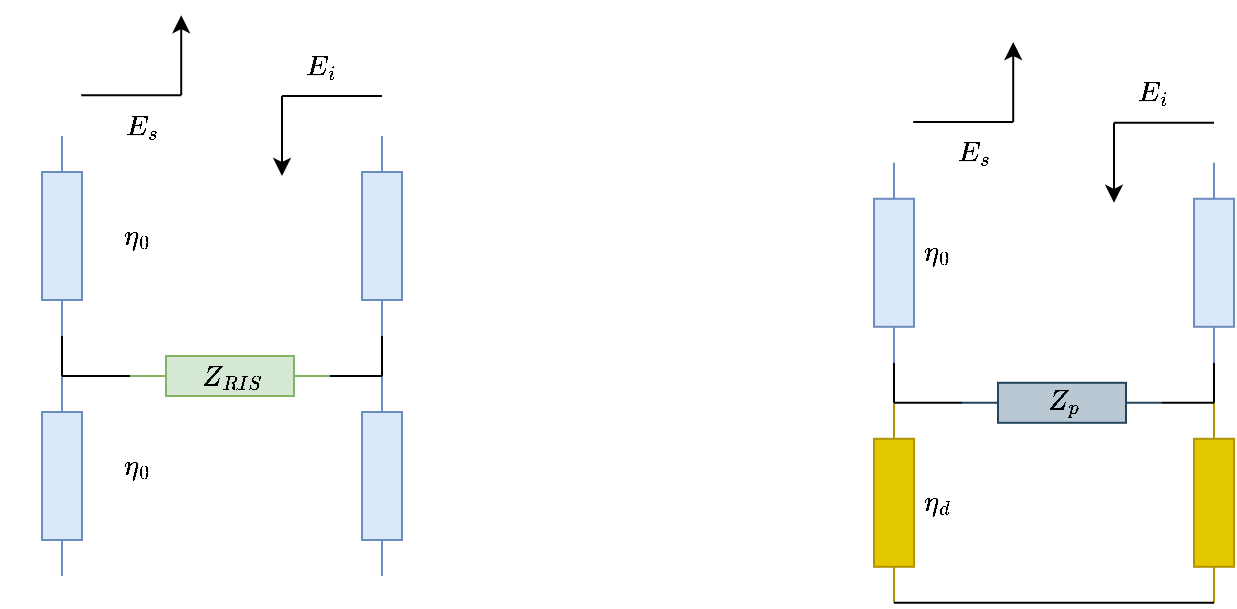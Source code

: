 <mxfile version="26.0.16">
  <diagram name="Página-1" id="1xIRyRh4iRE5aBQNl5tr">
    <mxGraphModel grid="0" page="1" gridSize="10" guides="1" tooltips="1" connect="1" arrows="1" fold="1" pageScale="1" pageWidth="827" pageHeight="1169" math="1" shadow="0">
      <root>
        <mxCell id="0" />
        <mxCell id="1" parent="0" />
        <mxCell id="ZQA3wwWxL-3Idx1iSvBM-1" value="&lt;span style=&quot;white-space: pre;&quot;&gt;&#x9;&lt;/span&gt;" style="pointerEvents=1;verticalLabelPosition=bottom;shadow=0;dashed=0;align=center;html=1;verticalAlign=top;shape=mxgraph.electrical.resistors.resistor_1;rotation=90;fillColor=#dae8fc;strokeColor=#6c8ebf;" vertex="1" parent="1">
          <mxGeometry x="-290" y="160" width="100" height="20" as="geometry" />
        </mxCell>
        <mxCell id="VY9G5zSrZEhaTL2IFppu-1" value="&lt;span style=&quot;white-space: pre;&quot;&gt;&#x9;&lt;/span&gt;" style="pointerEvents=1;verticalLabelPosition=bottom;shadow=0;dashed=0;align=center;html=1;verticalAlign=top;shape=mxgraph.electrical.resistors.resistor_1;rotation=90;fillColor=#dae8fc;strokeColor=#6c8ebf;" vertex="1" parent="1">
          <mxGeometry x="-130" y="160" width="100" height="20" as="geometry" />
        </mxCell>
        <mxCell id="VY9G5zSrZEhaTL2IFppu-2" value="&lt;span style=&quot;white-space: pre;&quot;&gt;&#x9;&lt;/span&gt;" style="pointerEvents=1;verticalLabelPosition=bottom;shadow=0;dashed=0;align=center;html=1;verticalAlign=top;shape=mxgraph.electrical.resistors.resistor_1;rotation=90;fillColor=#dae8fc;strokeColor=#6c8ebf;" vertex="1" parent="1">
          <mxGeometry x="-290" y="280" width="100" height="20" as="geometry" />
        </mxCell>
        <mxCell id="VY9G5zSrZEhaTL2IFppu-3" value="&lt;span style=&quot;white-space: pre;&quot;&gt;&#x9;&lt;/span&gt;" style="pointerEvents=1;verticalLabelPosition=bottom;shadow=0;dashed=0;align=center;html=1;verticalAlign=top;shape=mxgraph.electrical.resistors.resistor_1;rotation=90;fillColor=#dae8fc;strokeColor=#6c8ebf;" vertex="1" parent="1">
          <mxGeometry x="-130" y="280" width="100" height="20" as="geometry" />
        </mxCell>
        <mxCell id="VY9G5zSrZEhaTL2IFppu-5" value="&lt;span style=&quot;white-space: pre;&quot;&gt;&#x9;&lt;/span&gt;" style="pointerEvents=1;verticalLabelPosition=bottom;shadow=0;dashed=0;align=center;html=1;verticalAlign=top;shape=mxgraph.electrical.resistors.resistor_1;rotation=-180;fillColor=#d5e8d4;strokeColor=#82b366;" vertex="1" parent="1">
          <mxGeometry x="-206" y="230" width="100" height="20" as="geometry" />
        </mxCell>
        <mxCell id="VY9G5zSrZEhaTL2IFppu-6" value="" style="endArrow=none;html=1;rounded=0;entryX=1;entryY=0.5;entryDx=0;entryDy=0;entryPerimeter=0;exitX=0;exitY=0.5;exitDx=0;exitDy=0;exitPerimeter=0;" edge="1" parent="1" source="VY9G5zSrZEhaTL2IFppu-3" target="VY9G5zSrZEhaTL2IFppu-1">
          <mxGeometry width="50" height="50" relative="1" as="geometry">
            <mxPoint x="-180" y="320" as="sourcePoint" />
            <mxPoint x="-130" y="270" as="targetPoint" />
          </mxGeometry>
        </mxCell>
        <mxCell id="VY9G5zSrZEhaTL2IFppu-11" value="" style="endArrow=none;html=1;rounded=0;exitX=0;exitY=0.5;exitDx=0;exitDy=0;exitPerimeter=0;entryX=0;entryY=0.5;entryDx=0;entryDy=0;entryPerimeter=0;" edge="1" parent="1" source="VY9G5zSrZEhaTL2IFppu-5" target="VY9G5zSrZEhaTL2IFppu-3">
          <mxGeometry width="50" height="50" relative="1" as="geometry">
            <mxPoint x="-120" y="270" as="sourcePoint" />
            <mxPoint x="-70" y="220" as="targetPoint" />
          </mxGeometry>
        </mxCell>
        <mxCell id="VY9G5zSrZEhaTL2IFppu-12" value="" style="endArrow=none;html=1;rounded=0;entryX=0;entryY=0.5;entryDx=0;entryDy=0;entryPerimeter=0;exitX=1;exitY=0.5;exitDx=0;exitDy=0;exitPerimeter=0;" edge="1" parent="1" source="ZQA3wwWxL-3Idx1iSvBM-1" target="VY9G5zSrZEhaTL2IFppu-2">
          <mxGeometry width="50" height="50" relative="1" as="geometry">
            <mxPoint x="-300" y="260" as="sourcePoint" />
            <mxPoint x="-250" y="210" as="targetPoint" />
          </mxGeometry>
        </mxCell>
        <mxCell id="VY9G5zSrZEhaTL2IFppu-13" value="" style="endArrow=none;html=1;rounded=0;entryX=1;entryY=0.5;entryDx=0;entryDy=0;entryPerimeter=0;exitX=0;exitY=0.5;exitDx=0;exitDy=0;exitPerimeter=0;" edge="1" parent="1" source="VY9G5zSrZEhaTL2IFppu-2" target="VY9G5zSrZEhaTL2IFppu-5">
          <mxGeometry width="50" height="50" relative="1" as="geometry">
            <mxPoint x="-250" y="280" as="sourcePoint" />
            <mxPoint x="-200" y="230" as="targetPoint" />
          </mxGeometry>
        </mxCell>
        <mxCell id="nPWJXk-B_UrNQ5ypHHTN-2" value="" style="endArrow=classic;html=1;rounded=0;" edge="1" parent="1">
          <mxGeometry width="50" height="50" relative="1" as="geometry">
            <mxPoint x="-130" y="100" as="sourcePoint" />
            <mxPoint x="-130" y="140" as="targetPoint" />
          </mxGeometry>
        </mxCell>
        <mxCell id="nPWJXk-B_UrNQ5ypHHTN-3" value="" style="endArrow=none;html=1;rounded=0;" edge="1" parent="1">
          <mxGeometry width="50" height="50" relative="1" as="geometry">
            <mxPoint x="-130" y="100" as="sourcePoint" />
            <mxPoint x="-80" y="100" as="targetPoint" />
          </mxGeometry>
        </mxCell>
        <mxCell id="nPWJXk-B_UrNQ5ypHHTN-4" value="$$E_{i}$$" style="text;html=1;align=center;verticalAlign=middle;whiteSpace=wrap;rounded=0;flipV=1;" vertex="1" parent="1">
          <mxGeometry x="-140" y="70" width="60" height="30" as="geometry" />
        </mxCell>
        <mxCell id="nPWJXk-B_UrNQ5ypHHTN-5" value="$$Z_{RIS}$$" style="text;html=1;align=center;verticalAlign=middle;whiteSpace=wrap;rounded=0;" vertex="1" parent="1">
          <mxGeometry x="-183" y="225" width="56" height="30" as="geometry" />
        </mxCell>
        <mxCell id="nPWJXk-B_UrNQ5ypHHTN-7" value="" style="endArrow=classic;html=1;rounded=0;" edge="1" parent="1">
          <mxGeometry width="50" height="50" relative="1" as="geometry">
            <mxPoint x="-180.396" y="99.6" as="sourcePoint" />
            <mxPoint x="-180.396" y="59.6" as="targetPoint" />
          </mxGeometry>
        </mxCell>
        <mxCell id="nPWJXk-B_UrNQ5ypHHTN-8" value="" style="endArrow=none;html=1;rounded=0;" edge="1" parent="1">
          <mxGeometry width="50" height="50" relative="1" as="geometry">
            <mxPoint x="-180.4" y="99.6" as="sourcePoint" />
            <mxPoint x="-230.4" y="99.6" as="targetPoint" />
          </mxGeometry>
        </mxCell>
        <mxCell id="nPWJXk-B_UrNQ5ypHHTN-10" value="$$E_{s}$$" style="text;html=1;align=center;verticalAlign=middle;whiteSpace=wrap;rounded=0;flipV=1;" vertex="1" parent="1">
          <mxGeometry x="-230" y="100" width="60" height="30" as="geometry" />
        </mxCell>
        <mxCell id="nPWJXk-B_UrNQ5ypHHTN-13" value="&lt;span style=&quot;white-space: pre;&quot;&gt;&#x9;&lt;/span&gt;" style="pointerEvents=1;verticalLabelPosition=bottom;shadow=0;dashed=0;align=center;html=1;verticalAlign=top;shape=mxgraph.electrical.resistors.resistor_1;rotation=90;fillColor=#dae8fc;strokeColor=#6c8ebf;" vertex="1" parent="1">
          <mxGeometry x="126" y="173.4" width="100" height="20" as="geometry" />
        </mxCell>
        <mxCell id="nPWJXk-B_UrNQ5ypHHTN-14" value="&lt;span style=&quot;white-space: pre;&quot;&gt;&#x9;&lt;/span&gt;" style="pointerEvents=1;verticalLabelPosition=bottom;shadow=0;dashed=0;align=center;html=1;verticalAlign=top;shape=mxgraph.electrical.resistors.resistor_1;rotation=90;fillColor=#dae8fc;strokeColor=#6c8ebf;" vertex="1" parent="1">
          <mxGeometry x="286" y="173.4" width="100" height="20" as="geometry" />
        </mxCell>
        <mxCell id="nPWJXk-B_UrNQ5ypHHTN-15" value="&lt;span style=&quot;white-space: pre;&quot;&gt;&#x9;&lt;/span&gt;" style="pointerEvents=1;verticalLabelPosition=bottom;shadow=0;dashed=0;align=center;html=1;verticalAlign=top;shape=mxgraph.electrical.resistors.resistor_1;rotation=90;fillColor=#e3c800;strokeColor=#B09500;fontColor=#000000;" vertex="1" parent="1">
          <mxGeometry x="126" y="293.4" width="100" height="20" as="geometry" />
        </mxCell>
        <mxCell id="nPWJXk-B_UrNQ5ypHHTN-16" value="&lt;span style=&quot;white-space: pre;&quot;&gt;&#x9;&lt;/span&gt;" style="pointerEvents=1;verticalLabelPosition=bottom;shadow=0;dashed=0;align=center;html=1;verticalAlign=top;shape=mxgraph.electrical.resistors.resistor_1;rotation=90;fillColor=#e3c800;strokeColor=#B09500;fontColor=#000000;" vertex="1" parent="1">
          <mxGeometry x="286" y="293.4" width="100" height="20" as="geometry" />
        </mxCell>
        <mxCell id="nPWJXk-B_UrNQ5ypHHTN-17" value="&lt;span style=&quot;white-space: pre;&quot;&gt;&#x9;&lt;/span&gt;" style="pointerEvents=1;verticalLabelPosition=bottom;shadow=0;dashed=0;align=center;html=1;verticalAlign=top;shape=mxgraph.electrical.resistors.resistor_1;rotation=-180;fillColor=#bac8d3;strokeColor=#23445d;" vertex="1" parent="1">
          <mxGeometry x="210" y="243.4" width="100" height="20" as="geometry" />
        </mxCell>
        <mxCell id="nPWJXk-B_UrNQ5ypHHTN-18" value="" style="endArrow=none;html=1;rounded=0;entryX=1;entryY=0.5;entryDx=0;entryDy=0;entryPerimeter=0;exitX=0;exitY=0.5;exitDx=0;exitDy=0;exitPerimeter=0;" edge="1" parent="1" source="nPWJXk-B_UrNQ5ypHHTN-16" target="nPWJXk-B_UrNQ5ypHHTN-14">
          <mxGeometry width="50" height="50" relative="1" as="geometry">
            <mxPoint x="236" y="333.4" as="sourcePoint" />
            <mxPoint x="286" y="283.4" as="targetPoint" />
          </mxGeometry>
        </mxCell>
        <mxCell id="nPWJXk-B_UrNQ5ypHHTN-19" value="" style="endArrow=none;html=1;rounded=0;exitX=0;exitY=0.5;exitDx=0;exitDy=0;exitPerimeter=0;entryX=0;entryY=0.5;entryDx=0;entryDy=0;entryPerimeter=0;" edge="1" parent="1" source="nPWJXk-B_UrNQ5ypHHTN-17" target="nPWJXk-B_UrNQ5ypHHTN-16">
          <mxGeometry width="50" height="50" relative="1" as="geometry">
            <mxPoint x="296" y="283.4" as="sourcePoint" />
            <mxPoint x="346" y="233.4" as="targetPoint" />
          </mxGeometry>
        </mxCell>
        <mxCell id="nPWJXk-B_UrNQ5ypHHTN-20" value="" style="endArrow=none;html=1;rounded=0;entryX=0;entryY=0.5;entryDx=0;entryDy=0;entryPerimeter=0;exitX=1;exitY=0.5;exitDx=0;exitDy=0;exitPerimeter=0;" edge="1" parent="1" source="nPWJXk-B_UrNQ5ypHHTN-13" target="nPWJXk-B_UrNQ5ypHHTN-15">
          <mxGeometry width="50" height="50" relative="1" as="geometry">
            <mxPoint x="116" y="273.4" as="sourcePoint" />
            <mxPoint x="166" y="223.4" as="targetPoint" />
          </mxGeometry>
        </mxCell>
        <mxCell id="nPWJXk-B_UrNQ5ypHHTN-21" value="" style="endArrow=none;html=1;rounded=0;entryX=1;entryY=0.5;entryDx=0;entryDy=0;entryPerimeter=0;exitX=0;exitY=0.5;exitDx=0;exitDy=0;exitPerimeter=0;" edge="1" parent="1" source="nPWJXk-B_UrNQ5ypHHTN-15" target="nPWJXk-B_UrNQ5ypHHTN-17">
          <mxGeometry width="50" height="50" relative="1" as="geometry">
            <mxPoint x="166" y="293.4" as="sourcePoint" />
            <mxPoint x="216" y="243.4" as="targetPoint" />
          </mxGeometry>
        </mxCell>
        <mxCell id="nPWJXk-B_UrNQ5ypHHTN-22" value="" style="endArrow=classic;html=1;rounded=0;" edge="1" parent="1">
          <mxGeometry width="50" height="50" relative="1" as="geometry">
            <mxPoint x="286" y="113.4" as="sourcePoint" />
            <mxPoint x="286" y="153.4" as="targetPoint" />
          </mxGeometry>
        </mxCell>
        <mxCell id="nPWJXk-B_UrNQ5ypHHTN-23" value="" style="endArrow=none;html=1;rounded=0;" edge="1" parent="1">
          <mxGeometry width="50" height="50" relative="1" as="geometry">
            <mxPoint x="286" y="113.4" as="sourcePoint" />
            <mxPoint x="336" y="113.4" as="targetPoint" />
          </mxGeometry>
        </mxCell>
        <mxCell id="nPWJXk-B_UrNQ5ypHHTN-24" value="$$E_{i}$$" style="text;html=1;align=center;verticalAlign=middle;whiteSpace=wrap;rounded=0;flipV=1;" vertex="1" parent="1">
          <mxGeometry x="276" y="83.4" width="60" height="30" as="geometry" />
        </mxCell>
        <mxCell id="nPWJXk-B_UrNQ5ypHHTN-25" value="$$Z_{p}$$" style="text;html=1;align=center;verticalAlign=middle;whiteSpace=wrap;rounded=0;" vertex="1" parent="1">
          <mxGeometry x="233" y="238.4" width="56" height="30" as="geometry" />
        </mxCell>
        <mxCell id="nPWJXk-B_UrNQ5ypHHTN-26" value="" style="endArrow=classic;html=1;rounded=0;" edge="1" parent="1">
          <mxGeometry width="50" height="50" relative="1" as="geometry">
            <mxPoint x="235.604" y="113" as="sourcePoint" />
            <mxPoint x="235.604" y="73" as="targetPoint" />
          </mxGeometry>
        </mxCell>
        <mxCell id="nPWJXk-B_UrNQ5ypHHTN-27" value="" style="endArrow=none;html=1;rounded=0;" edge="1" parent="1">
          <mxGeometry width="50" height="50" relative="1" as="geometry">
            <mxPoint x="235.6" y="113" as="sourcePoint" />
            <mxPoint x="185.6" y="113" as="targetPoint" />
          </mxGeometry>
        </mxCell>
        <mxCell id="nPWJXk-B_UrNQ5ypHHTN-28" value="$$E_{s}$$" style="text;html=1;align=center;verticalAlign=middle;whiteSpace=wrap;rounded=0;flipV=1;" vertex="1" parent="1">
          <mxGeometry x="186" y="113.4" width="60" height="30" as="geometry" />
        </mxCell>
        <mxCell id="nPWJXk-B_UrNQ5ypHHTN-29" value="" style="endArrow=none;html=1;rounded=0;exitX=1;exitY=0.5;exitDx=0;exitDy=0;exitPerimeter=0;entryX=1;entryY=0.5;entryDx=0;entryDy=0;entryPerimeter=0;" edge="1" parent="1" source="nPWJXk-B_UrNQ5ypHHTN-15" target="nPWJXk-B_UrNQ5ypHHTN-16">
          <mxGeometry width="50" height="50" relative="1" as="geometry">
            <mxPoint x="326" y="323.4" as="sourcePoint" />
            <mxPoint x="376" y="273.4" as="targetPoint" />
          </mxGeometry>
        </mxCell>
        <mxCell id="nPWJXk-B_UrNQ5ypHHTN-30" value="$$\eta_{0}$$" style="text;html=1;align=center;verticalAlign=middle;whiteSpace=wrap;rounded=0;" vertex="1" parent="1">
          <mxGeometry x="170" y="163.4" width="56" height="30" as="geometry" />
        </mxCell>
        <mxCell id="nPWJXk-B_UrNQ5ypHHTN-31" value="$$\eta_{d}$$" style="text;html=1;align=center;verticalAlign=middle;whiteSpace=wrap;rounded=0;" vertex="1" parent="1">
          <mxGeometry x="170" y="288.4" width="56" height="30" as="geometry" />
        </mxCell>
        <mxCell id="nPWJXk-B_UrNQ5ypHHTN-33" value="$$\eta_{0}$$" style="text;html=1;align=center;verticalAlign=middle;whiteSpace=wrap;rounded=0;" vertex="1" parent="1">
          <mxGeometry x="-230" y="155" width="56" height="30" as="geometry" />
        </mxCell>
        <mxCell id="nPWJXk-B_UrNQ5ypHHTN-35" value="$$\eta_{0}$$" style="text;html=1;align=center;verticalAlign=middle;whiteSpace=wrap;rounded=0;" vertex="1" parent="1">
          <mxGeometry x="-230" y="270" width="56" height="30" as="geometry" />
        </mxCell>
      </root>
    </mxGraphModel>
  </diagram>
</mxfile>
